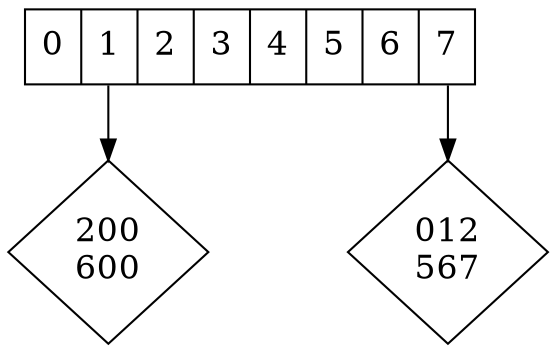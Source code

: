 digraph g {
node [
fontsize = "16"
shape = "ellipse"
];
edge [
];
"node0" [
label = "<f0> 0|<f1> 1|<f2> 2|<f3> 3 | <f4> 4 | <f5> 5 | <f6> 6 | <f7> 7"
shape = "record"
];
"node1" [
label = "200\n600"
shape = "diamond"
];
"node2" [
label = "012\n567"
shape = "diamond"
];
"node0":f1 -> "node1" [
id = 0
];
"node0":f7 -> "node2" [
id = 1
];
}

